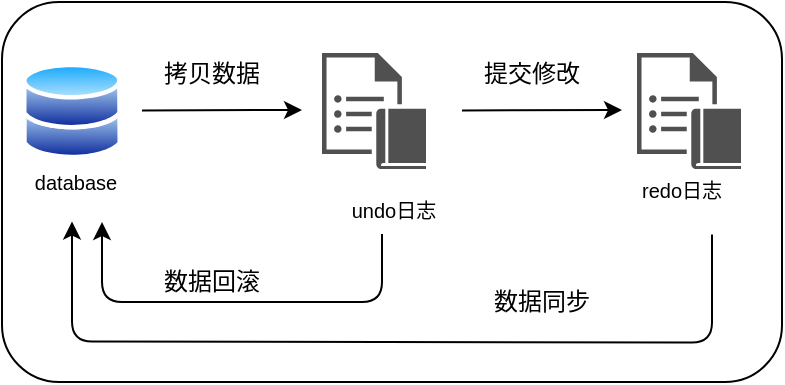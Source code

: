 <mxfile version="14.9.0" type="device"><diagram id="kP7fLba-r0hdgymI96v-" name="Page-1"><mxGraphModel dx="716" dy="339" grid="1" gridSize="10" guides="1" tooltips="1" connect="1" arrows="1" fold="1" page="1" pageScale="1" pageWidth="827" pageHeight="1169" math="0" shadow="0"><root><mxCell id="0"/><mxCell id="1" parent="0"/><mxCell id="QCN7lSbk1EQexJdzFIp_-18" value="" style="rounded=1;whiteSpace=wrap;html=1;fillColor=#FFFFFF;" vertex="1" parent="1"><mxGeometry x="70" y="140" width="390" height="190" as="geometry"/></mxCell><mxCell id="QCN7lSbk1EQexJdzFIp_-6" value="" style="aspect=fixed;perimeter=ellipsePerimeter;html=1;align=center;shadow=0;dashed=0;spacingTop=3;image;image=img/lib/active_directory/databases.svg;fillColor=#B9E0A5;" vertex="1" parent="1"><mxGeometry x="80" y="170" width="50" height="49" as="geometry"/></mxCell><mxCell id="QCN7lSbk1EQexJdzFIp_-7" value="" style="pointerEvents=1;shadow=0;dashed=0;html=1;strokeColor=none;fillColor=#505050;labelPosition=center;verticalLabelPosition=bottom;verticalAlign=top;outlineConnect=0;align=center;shape=mxgraph.office.communications.journaling_rule;" vertex="1" parent="1"><mxGeometry x="230" y="165.5" width="52" height="58" as="geometry"/></mxCell><mxCell id="QCN7lSbk1EQexJdzFIp_-8" value="" style="endArrow=classic;html=1;" edge="1" parent="1"><mxGeometry width="50" height="50" relative="1" as="geometry"><mxPoint x="140" y="194.21" as="sourcePoint"/><mxPoint x="220" y="194" as="targetPoint"/></mxGeometry></mxCell><mxCell id="QCN7lSbk1EQexJdzFIp_-9" value="" style="endArrow=classic;html=1;" edge="1" parent="1"><mxGeometry width="50" height="50" relative="1" as="geometry"><mxPoint x="300" y="194.21" as="sourcePoint"/><mxPoint x="380" y="194" as="targetPoint"/></mxGeometry></mxCell><mxCell id="QCN7lSbk1EQexJdzFIp_-10" value="" style="pointerEvents=1;shadow=0;dashed=0;html=1;strokeColor=none;fillColor=#505050;labelPosition=center;verticalLabelPosition=bottom;verticalAlign=top;outlineConnect=0;align=center;shape=mxgraph.office.communications.journaling_rule;" vertex="1" parent="1"><mxGeometry x="387.5" y="165.5" width="52" height="58" as="geometry"/></mxCell><mxCell id="QCN7lSbk1EQexJdzFIp_-11" value="拷贝数据" style="text;html=1;strokeColor=none;fillColor=none;align=center;verticalAlign=middle;whiteSpace=wrap;rounded=0;" vertex="1" parent="1"><mxGeometry x="150" y="165.5" width="50" height="20" as="geometry"/></mxCell><mxCell id="QCN7lSbk1EQexJdzFIp_-12" value="提交修改" style="text;html=1;strokeColor=none;fillColor=none;align=center;verticalAlign=middle;whiteSpace=wrap;rounded=0;" vertex="1" parent="1"><mxGeometry x="310" y="165.5" width="50" height="20" as="geometry"/></mxCell><mxCell id="QCN7lSbk1EQexJdzFIp_-13" value="" style="endArrow=classic;html=1;" edge="1" parent="1"><mxGeometry width="50" height="50" relative="1" as="geometry"><mxPoint x="260" y="256" as="sourcePoint"/><mxPoint x="120" y="250" as="targetPoint"/><Array as="points"><mxPoint x="260" y="290"/><mxPoint x="120" y="290"/></Array></mxGeometry></mxCell><mxCell id="QCN7lSbk1EQexJdzFIp_-14" value="数据同步" style="text;html=1;strokeColor=none;fillColor=none;align=center;verticalAlign=middle;whiteSpace=wrap;rounded=0;" vertex="1" parent="1"><mxGeometry x="310" y="280" width="60" height="20" as="geometry"/></mxCell><mxCell id="QCN7lSbk1EQexJdzFIp_-16" value="" style="endArrow=classic;html=1;" edge="1" parent="1"><mxGeometry width="50" height="50" relative="1" as="geometry"><mxPoint x="425" y="256.25" as="sourcePoint"/><mxPoint x="105" y="249.75" as="targetPoint"/><Array as="points"><mxPoint x="425" y="310.25"/><mxPoint x="105" y="309.75"/></Array></mxGeometry></mxCell><mxCell id="QCN7lSbk1EQexJdzFIp_-17" value="数据回滚" style="text;html=1;strokeColor=none;fillColor=none;align=center;verticalAlign=middle;whiteSpace=wrap;rounded=0;" vertex="1" parent="1"><mxGeometry x="145" y="270" width="60" height="20" as="geometry"/></mxCell><mxCell id="QCN7lSbk1EQexJdzFIp_-19" value="&lt;font size=&quot;1&quot;&gt;database&lt;/font&gt;" style="text;html=1;strokeColor=none;fillColor=none;align=center;verticalAlign=middle;whiteSpace=wrap;rounded=0;" vertex="1" parent="1"><mxGeometry x="77" y="220" width="60" height="20" as="geometry"/></mxCell><mxCell id="QCN7lSbk1EQexJdzFIp_-20" value="&lt;font size=&quot;1&quot;&gt;redo日志&lt;/font&gt;" style="text;html=1;strokeColor=none;fillColor=none;align=center;verticalAlign=middle;whiteSpace=wrap;rounded=0;" vertex="1" parent="1"><mxGeometry x="379.5" y="223.5" width="60" height="20" as="geometry"/></mxCell><mxCell id="QCN7lSbk1EQexJdzFIp_-22" value="&lt;font size=&quot;1&quot;&gt;undo日志&lt;/font&gt;" style="text;html=1;strokeColor=none;fillColor=none;align=center;verticalAlign=middle;whiteSpace=wrap;rounded=0;" vertex="1" parent="1"><mxGeometry x="236" y="233.5" width="60" height="20" as="geometry"/></mxCell></root></mxGraphModel></diagram></mxfile>